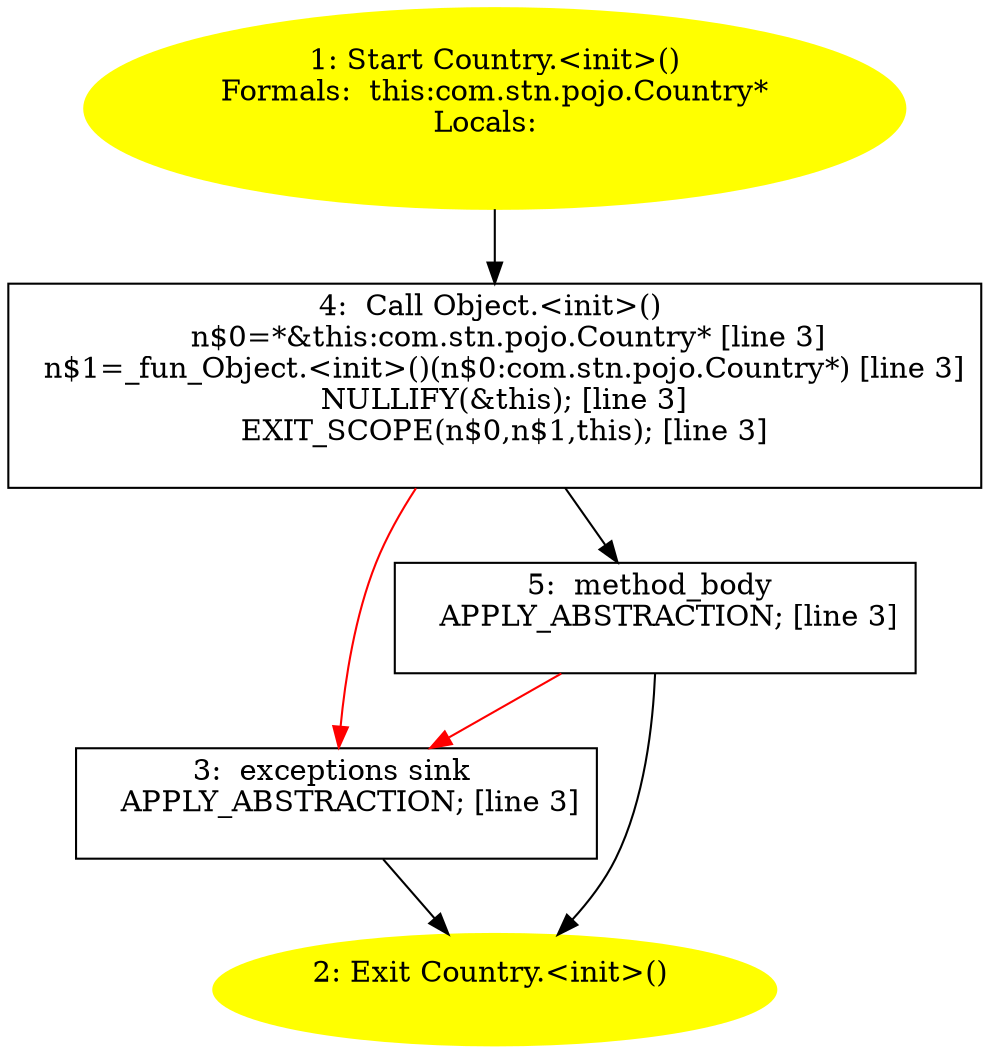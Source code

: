 /* @generated */
digraph cfg {
"com.stn.pojo.Country.<init>().4b5041465e76bf518fb895f04c4cb25f_1" [label="1: Start Country.<init>()\nFormals:  this:com.stn.pojo.Country*\nLocals:  \n  " color=yellow style=filled]
	

	 "com.stn.pojo.Country.<init>().4b5041465e76bf518fb895f04c4cb25f_1" -> "com.stn.pojo.Country.<init>().4b5041465e76bf518fb895f04c4cb25f_4" ;
"com.stn.pojo.Country.<init>().4b5041465e76bf518fb895f04c4cb25f_2" [label="2: Exit Country.<init>() \n  " color=yellow style=filled]
	

"com.stn.pojo.Country.<init>().4b5041465e76bf518fb895f04c4cb25f_3" [label="3:  exceptions sink \n   APPLY_ABSTRACTION; [line 3]\n " shape="box"]
	

	 "com.stn.pojo.Country.<init>().4b5041465e76bf518fb895f04c4cb25f_3" -> "com.stn.pojo.Country.<init>().4b5041465e76bf518fb895f04c4cb25f_2" ;
"com.stn.pojo.Country.<init>().4b5041465e76bf518fb895f04c4cb25f_4" [label="4:  Call Object.<init>() \n   n$0=*&this:com.stn.pojo.Country* [line 3]\n  n$1=_fun_Object.<init>()(n$0:com.stn.pojo.Country*) [line 3]\n  NULLIFY(&this); [line 3]\n  EXIT_SCOPE(n$0,n$1,this); [line 3]\n " shape="box"]
	

	 "com.stn.pojo.Country.<init>().4b5041465e76bf518fb895f04c4cb25f_4" -> "com.stn.pojo.Country.<init>().4b5041465e76bf518fb895f04c4cb25f_5" ;
	 "com.stn.pojo.Country.<init>().4b5041465e76bf518fb895f04c4cb25f_4" -> "com.stn.pojo.Country.<init>().4b5041465e76bf518fb895f04c4cb25f_3" [color="red" ];
"com.stn.pojo.Country.<init>().4b5041465e76bf518fb895f04c4cb25f_5" [label="5:  method_body \n   APPLY_ABSTRACTION; [line 3]\n " shape="box"]
	

	 "com.stn.pojo.Country.<init>().4b5041465e76bf518fb895f04c4cb25f_5" -> "com.stn.pojo.Country.<init>().4b5041465e76bf518fb895f04c4cb25f_2" ;
	 "com.stn.pojo.Country.<init>().4b5041465e76bf518fb895f04c4cb25f_5" -> "com.stn.pojo.Country.<init>().4b5041465e76bf518fb895f04c4cb25f_3" [color="red" ];
}
